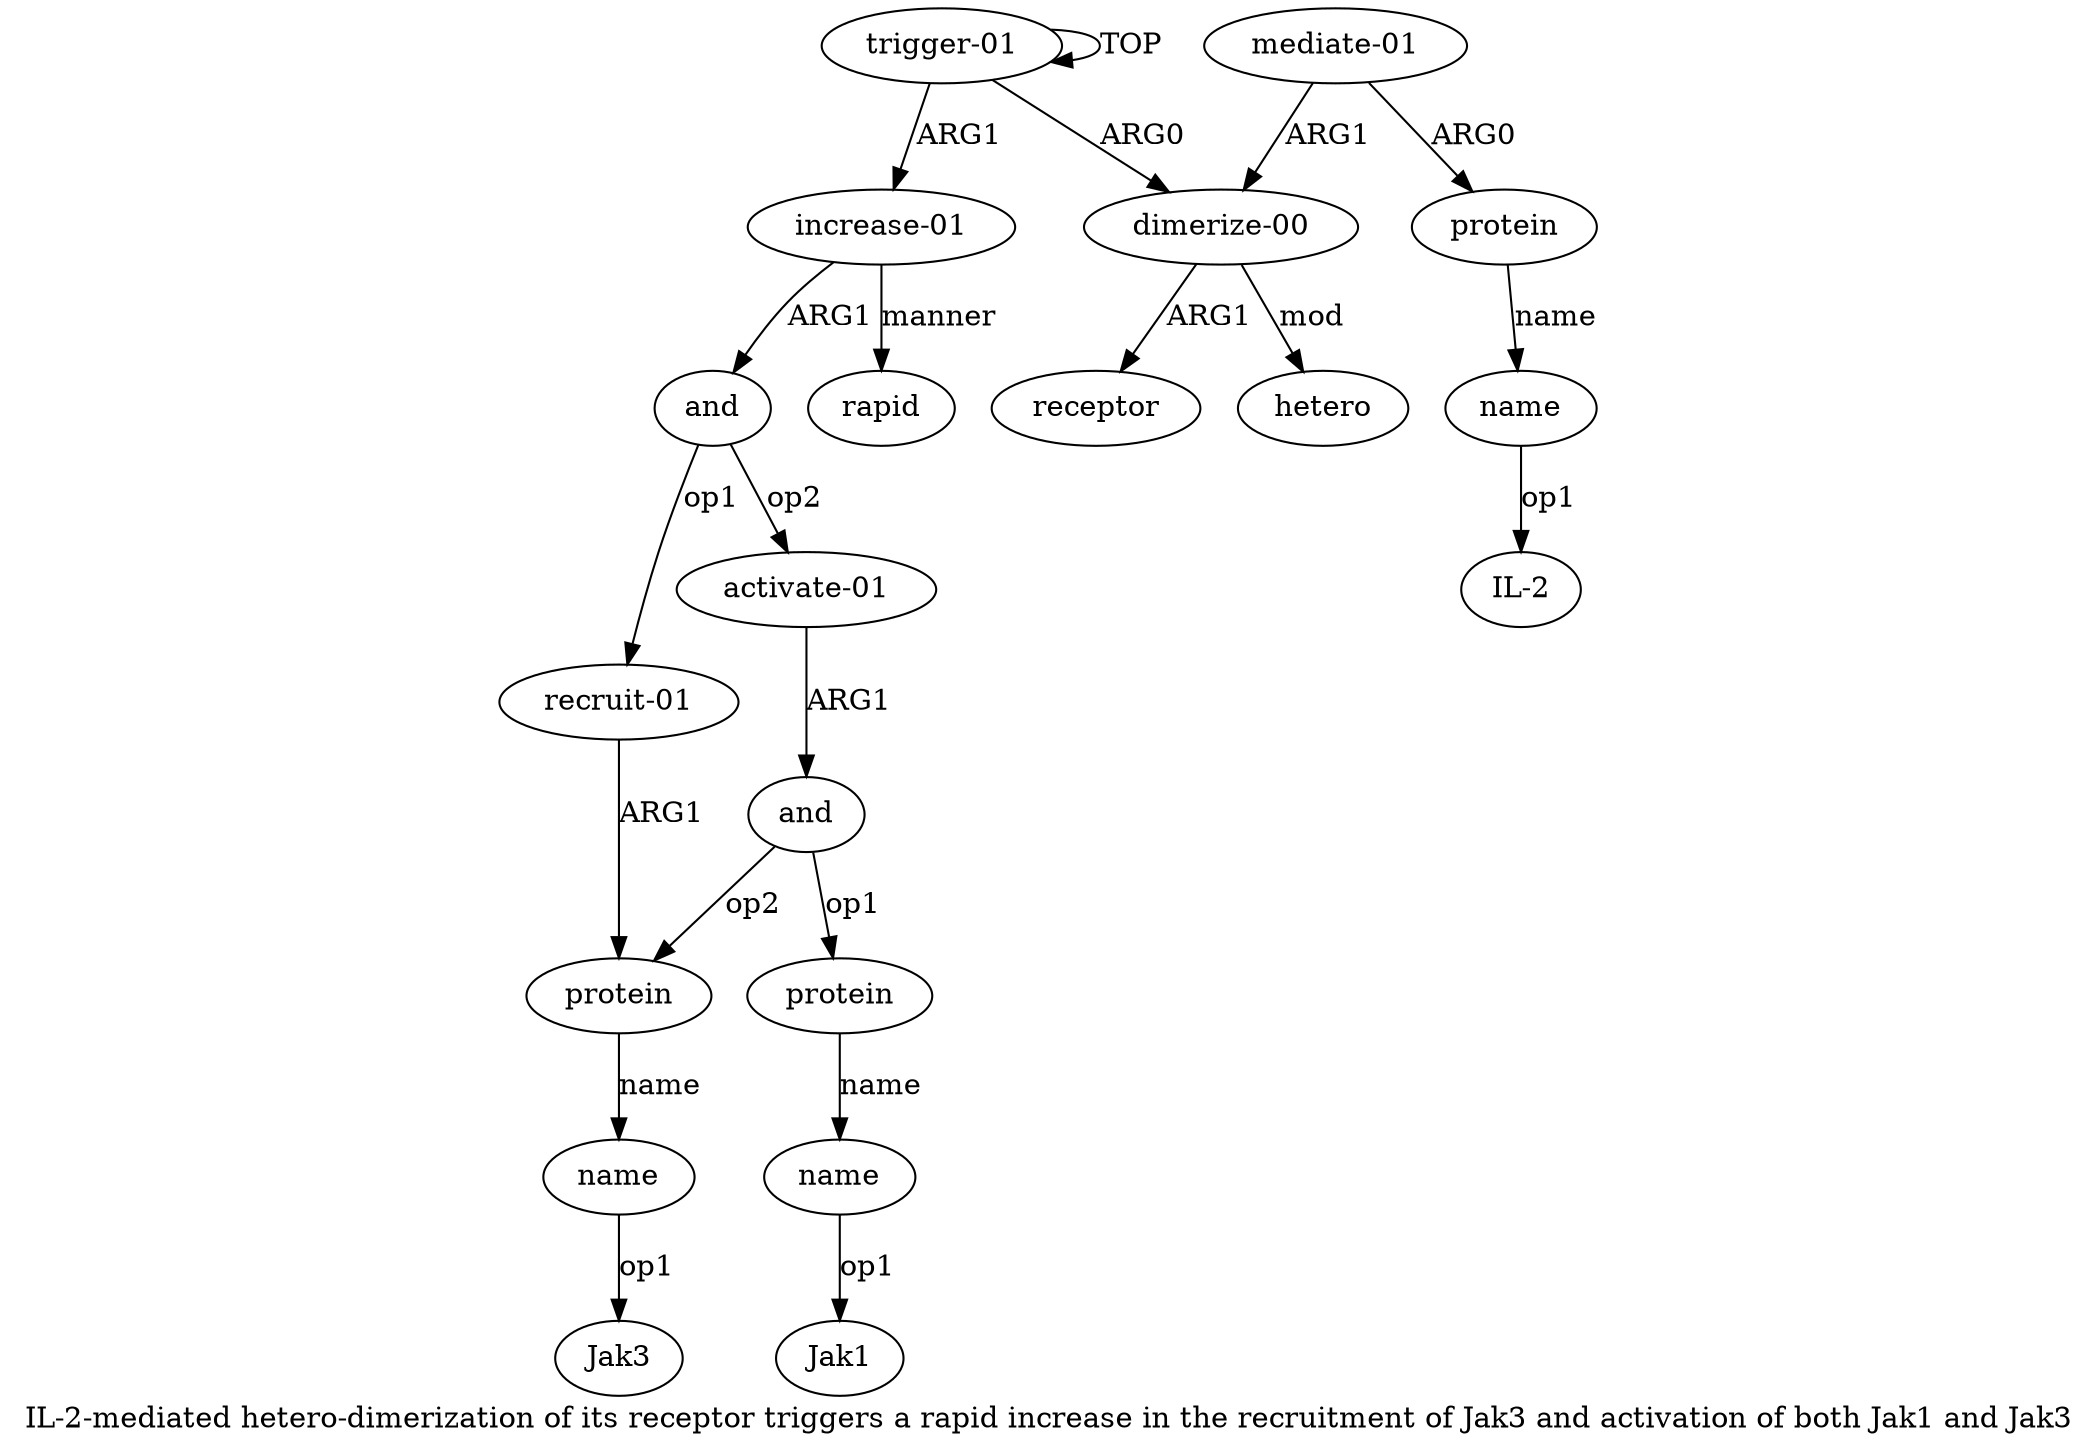 digraph  {
	graph [label="IL-2-mediated hetero-dimerization of its receptor triggers a rapid increase in the recruitment of Jak3 and activation of both Jak1 \
and Jak3"];
	node [label="\N"];
	a15	 [color=black,
		gold_ind=15,
		gold_label=name,
		label=name,
		test_ind=15,
		test_label=name];
	"a15 Jak1"	 [color=black,
		gold_ind=-1,
		gold_label=Jak1,
		label=Jak1,
		test_ind=-1,
		test_label=Jak1];
	a15 -> "a15 Jak1" [key=0,
	color=black,
	gold_label=op1,
	label=op1,
	test_label=op1];
a14 [color=black,
	gold_ind=14,
	gold_label=protein,
	label=protein,
	test_ind=14,
	test_label=protein];
a14 -> a15 [key=0,
color=black,
gold_label=name,
label=name,
test_label=name];
"a6 IL-2" [color=black,
gold_ind=-1,
gold_label="IL-2",
label="IL-2",
test_ind=-1,
test_label="IL-2"];
a16 [color=black,
gold_ind=16,
gold_label=rapid,
label=rapid,
test_ind=16,
test_label=rapid];
a11 [color=black,
gold_ind=11,
gold_label=name,
label=name,
test_ind=11,
test_label=name];
"a11 Jak3" [color=black,
gold_ind=-1,
gold_label=Jak3,
label=Jak3,
test_ind=-1,
test_label=Jak3];
a11 -> "a11 Jak3" [key=0,
color=black,
gold_label=op1,
label=op1,
test_label=op1];
a10 [color=black,
gold_ind=10,
gold_label=protein,
label=protein,
test_ind=10,
test_label=protein];
a10 -> a11 [key=0,
color=black,
gold_label=name,
label=name,
test_label=name];
a13 [color=black,
gold_ind=13,
gold_label=and,
label=and,
test_ind=13,
test_label=and];
a13 -> a14 [key=0,
color=black,
gold_label=op1,
label=op1,
test_label=op1];
a13 -> a10 [key=0,
color=black,
gold_label=op2,
label=op2,
test_label=op2];
a12 [color=black,
gold_ind=12,
gold_label="activate-01",
label="activate-01",
test_ind=12,
test_label="activate-01"];
a12 -> a13 [key=0,
color=black,
gold_label=ARG1,
label=ARG1,
test_label=ARG1];
a1 [color=black,
gold_ind=1,
gold_label="dimerize-00",
label="dimerize-00",
test_ind=1,
test_label="dimerize-00"];
a3 [color=black,
gold_ind=3,
gold_label=hetero,
label=hetero,
test_ind=3,
test_label=hetero];
a1 -> a3 [key=0,
color=black,
gold_label=mod,
label=mod,
test_label=mod];
a2 [color=black,
gold_ind=2,
gold_label=receptor,
label=receptor,
test_ind=2,
test_label=receptor];
a1 -> a2 [key=0,
color=black,
gold_label=ARG1,
label=ARG1,
test_label=ARG1];
a0 [color=black,
gold_ind=0,
gold_label="trigger-01",
label="trigger-01",
test_ind=0,
test_label="trigger-01"];
a0 -> a1 [key=0,
color=black,
gold_label=ARG0,
label=ARG0,
test_label=ARG0];
a0 -> a0 [key=0,
color=black,
gold_label=TOP,
label=TOP,
test_label=TOP];
a7 [color=black,
gold_ind=7,
gold_label="increase-01",
label="increase-01",
test_ind=7,
test_label="increase-01"];
a0 -> a7 [key=0,
color=black,
gold_label=ARG1,
label=ARG1,
test_label=ARG1];
a5 [color=black,
gold_ind=5,
gold_label=protein,
label=protein,
test_ind=5,
test_label=protein];
a6 [color=black,
gold_ind=6,
gold_label=name,
label=name,
test_ind=6,
test_label=name];
a5 -> a6 [key=0,
color=black,
gold_label=name,
label=name,
test_label=name];
a4 [color=black,
gold_ind=4,
gold_label="mediate-01",
label="mediate-01",
test_ind=4,
test_label="mediate-01"];
a4 -> a1 [key=0,
color=black,
gold_label=ARG1,
label=ARG1,
test_label=ARG1];
a4 -> a5 [key=0,
color=black,
gold_label=ARG0,
label=ARG0,
test_label=ARG0];
a7 -> a16 [key=0,
color=black,
gold_label=manner,
label=manner,
test_label=manner];
a8 [color=black,
gold_ind=8,
gold_label=and,
label=and,
test_ind=8,
test_label=and];
a7 -> a8 [key=0,
color=black,
gold_label=ARG1,
label=ARG1,
test_label=ARG1];
a6 -> "a6 IL-2" [key=0,
color=black,
gold_label=op1,
label=op1,
test_label=op1];
a9 [color=black,
gold_ind=9,
gold_label="recruit-01",
label="recruit-01",
test_ind=9,
test_label="recruit-01"];
a9 -> a10 [key=0,
color=black,
gold_label=ARG1,
label=ARG1,
test_label=ARG1];
a8 -> a12 [key=0,
color=black,
gold_label=op2,
label=op2,
test_label=op2];
a8 -> a9 [key=0,
color=black,
gold_label=op1,
label=op1,
test_label=op1];
}
